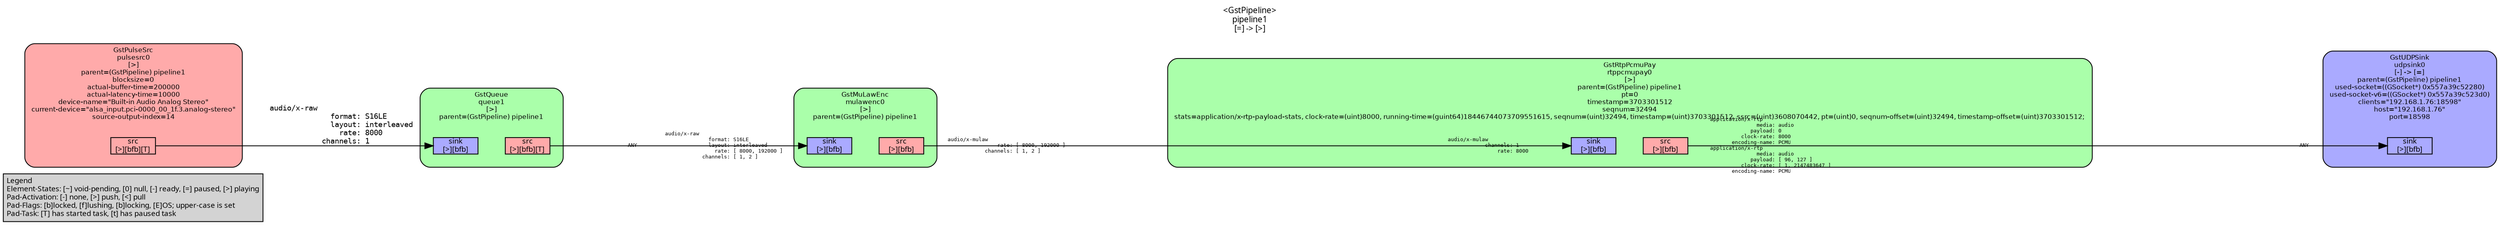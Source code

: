 digraph pipeline {
  rankdir=LR;
  fontname="sans";
  fontsize="10";
  labelloc=t;
  nodesep=.1;
  ranksep=.2;
  label="<GstPipeline>\npipeline1\n[=] -> [>]";
  node [style="filled,rounded", shape=box, fontsize="9", fontname="sans", margin="0.0,0.0"];
  edge [labelfontsize="6", fontsize="9", fontname="monospace"];
  
  legend [
    pos="0,0!",
    margin="0.05,0.05",
    style="filled",
    label="Legend\lElement-States: [~] void-pending, [0] null, [-] ready, [=] paused, [>] playing\lPad-Activation: [-] none, [>] push, [<] pull\lPad-Flags: [b]locked, [f]lushing, [b]locking, [E]OS; upper-case is set\lPad-Task: [T] has started task, [t] has paused task\l",
  ];
  subgraph cluster_udpsink0_0x557a39c44c50 {
    fontname="Bitstream Vera Sans";
    fontsize="8";
    style="filled,rounded";
    color=black;
    label="GstUDPSink\nudpsink0\n[-] -> [=]\nparent=(GstPipeline) pipeline1\nused-socket=((GSocket*) 0x557a39c52280)\nused-socket-v6=((GSocket*) 0x557a39c523d0)\nclients=\"192.168.1.76:18598\"\nhost=\"192.168.1.76\"\nport=18598";
    subgraph cluster_udpsink0_0x557a39c44c50_sink {
      label="";
      style="invis";
      udpsink0_0x557a39c44c50_sink_0x557a39c38c60 [color=black, fillcolor="#aaaaff", label="sink\n[>][bfb]", height="0.2", style="filled,solid"];
    }

    fillcolor="#aaaaff";
  }

  subgraph cluster_rtppcmupay0_0x557a39c40100 {
    fontname="Bitstream Vera Sans";
    fontsize="8";
    style="filled,rounded";
    color=black;
    label="GstRtpPcmuPay\nrtppcmupay0\n[>]\nparent=(GstPipeline) pipeline1\npt=0\ntimestamp=3703301512\nseqnum=32494\nstats=application/x-rtp-payload-stats, clock-rate=(uint)8000, running-time=(guint64)18446744073709551615, seqnum=(uint)32494, timestamp=(uint)3703301512, ssrc=(uint)3608070442, pt=(uint)0, seqnum-offset=(uint)32494, timestamp-offset=(uint)3703301512;";
    subgraph cluster_rtppcmupay0_0x557a39c40100_sink {
      label="";
      style="invis";
      rtppcmupay0_0x557a39c40100_sink_0x557a39c38a10 [color=black, fillcolor="#aaaaff", label="sink\n[>][bfb]", height="0.2", style="filled,solid"];
    }

    subgraph cluster_rtppcmupay0_0x557a39c40100_src {
      label="";
      style="invis";
      rtppcmupay0_0x557a39c40100_src_0x557a39c387c0 [color=black, fillcolor="#ffaaaa", label="src\n[>][bfb]", height="0.2", style="filled,solid"];
    }

    rtppcmupay0_0x557a39c40100_sink_0x557a39c38a10 -> rtppcmupay0_0x557a39c40100_src_0x557a39c387c0 [style="invis"];
    fillcolor="#aaffaa";
  }

  rtppcmupay0_0x557a39c40100_src_0x557a39c387c0 -> udpsink0_0x557a39c44c50_sink_0x557a39c38c60 [labeldistance="10", labelangle="0", label="                                                  ", taillabel="application/x-rtp\l               media: audio\l             payload: 0\l          clock-rate: 8000\l       encoding-name: PCMU\lapplication/x-rtp\l               media: audio\l             payload: [ 96, 127 ]\l          clock-rate: [ 1, 2147483647 ]\l       encoding-name: PCMU\l", headlabel="ANY"]
  subgraph cluster_mulawenc0_0x557a39c3d070 {
    fontname="Bitstream Vera Sans";
    fontsize="8";
    style="filled,rounded";
    color=black;
    label="GstMuLawEnc\nmulawenc0\n[>]\nparent=(GstPipeline) pipeline1";
    subgraph cluster_mulawenc0_0x557a39c3d070_sink {
      label="";
      style="invis";
      mulawenc0_0x557a39c3d070_sink_0x557a39c38320 [color=black, fillcolor="#aaaaff", label="sink\n[>][bfb]", height="0.2", style="filled,solid"];
    }

    subgraph cluster_mulawenc0_0x557a39c3d070_src {
      label="";
      style="invis";
      mulawenc0_0x557a39c3d070_src_0x557a39c38570 [color=black, fillcolor="#ffaaaa", label="src\n[>][bfb]", height="0.2", style="filled,solid"];
    }

    mulawenc0_0x557a39c3d070_sink_0x557a39c38320 -> mulawenc0_0x557a39c3d070_src_0x557a39c38570 [style="invis"];
    fillcolor="#aaffaa";
  }

  mulawenc0_0x557a39c3d070_src_0x557a39c38570 -> rtppcmupay0_0x557a39c40100_sink_0x557a39c38a10 [labeldistance="10", labelangle="0", label="                                                  ", taillabel="audio/x-mulaw\l                rate: [ 8000, 192000 ]\l            channels: [ 1, 2 ]\l", headlabel="audio/x-mulaw\l            channels: 1\l                rate: 8000\l"]
  subgraph cluster_queue1_0x557a39c004b0 {
    fontname="Bitstream Vera Sans";
    fontsize="8";
    style="filled,rounded";
    color=black;
    label="GstQueue\nqueue1\n[>]\nparent=(GstPipeline) pipeline1";
    subgraph cluster_queue1_0x557a39c004b0_sink {
      label="";
      style="invis";
      queue1_0x557a39c004b0_sink_0x557a39bfbc40 [color=black, fillcolor="#aaaaff", label="sink\n[>][bfb]", height="0.2", style="filled,solid"];
    }

    subgraph cluster_queue1_0x557a39c004b0_src {
      label="";
      style="invis";
      queue1_0x557a39c004b0_src_0x557a39c380d0 [color=black, fillcolor="#ffaaaa", label="src\n[>][bfb][T]", height="0.2", style="filled,solid"];
    }

    queue1_0x557a39c004b0_sink_0x557a39bfbc40 -> queue1_0x557a39c004b0_src_0x557a39c380d0 [style="invis"];
    fillcolor="#aaffaa";
  }

  queue1_0x557a39c004b0_src_0x557a39c380d0 -> mulawenc0_0x557a39c3d070_sink_0x557a39c38320 [labeldistance="10", labelangle="0", label="                                                  ", taillabel="ANY", headlabel="audio/x-raw\l              format: S16LE\l              layout: interleaved\l                rate: [ 8000, 192000 ]\l            channels: [ 1, 2 ]\l"]
  subgraph cluster_pulsesrc0_0x557a39c359a0 {
    fontname="Bitstream Vera Sans";
    fontsize="8";
    style="filled,rounded";
    color=black;
    label="GstPulseSrc\npulsesrc0\n[>]\nparent=(GstPipeline) pipeline1\nblocksize=0\nactual-buffer-time=200000\nactual-latency-time=10000\ndevice-name=\"Built-in Audio Analog Stereo\"\ncurrent-device=\"alsa_input.pci-0000_00_1f.3.analog-stereo\"\nsource-output-index=14";
    subgraph cluster_pulsesrc0_0x557a39c359a0_src {
      label="";
      style="invis";
      pulsesrc0_0x557a39c359a0_src_0x557a39bfb9f0 [color=black, fillcolor="#ffaaaa", label="src\n[>][bfb][T]", height="0.2", style="filled,solid"];
    }

    fillcolor="#ffaaaa";
  }

  pulsesrc0_0x557a39c359a0_src_0x557a39bfb9f0 -> queue1_0x557a39c004b0_sink_0x557a39bfbc40 [label="audio/x-raw\l              format: S16LE\l              layout: interleaved\l                rate: 8000\l            channels: 1\l"]
}
